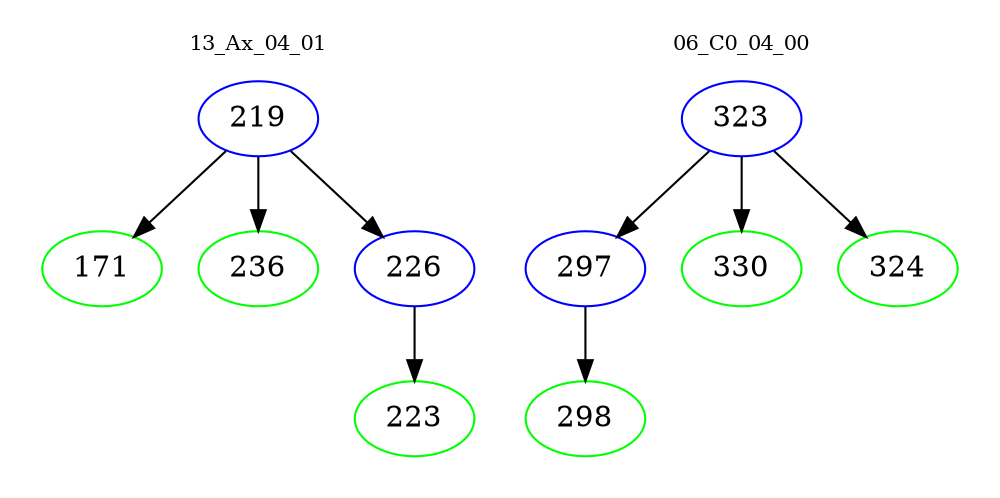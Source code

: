 digraph{
subgraph cluster_0 {
color = white
label = "13_Ax_04_01";
fontsize=10;
T0_219 [label="219", color="blue"]
T0_219 -> T0_171 [color="black"]
T0_171 [label="171", color="green"]
T0_219 -> T0_236 [color="black"]
T0_236 [label="236", color="green"]
T0_219 -> T0_226 [color="black"]
T0_226 [label="226", color="blue"]
T0_226 -> T0_223 [color="black"]
T0_223 [label="223", color="green"]
}
subgraph cluster_1 {
color = white
label = "06_C0_04_00";
fontsize=10;
T1_323 [label="323", color="blue"]
T1_323 -> T1_297 [color="black"]
T1_297 [label="297", color="blue"]
T1_297 -> T1_298 [color="black"]
T1_298 [label="298", color="green"]
T1_323 -> T1_330 [color="black"]
T1_330 [label="330", color="green"]
T1_323 -> T1_324 [color="black"]
T1_324 [label="324", color="green"]
}
}
